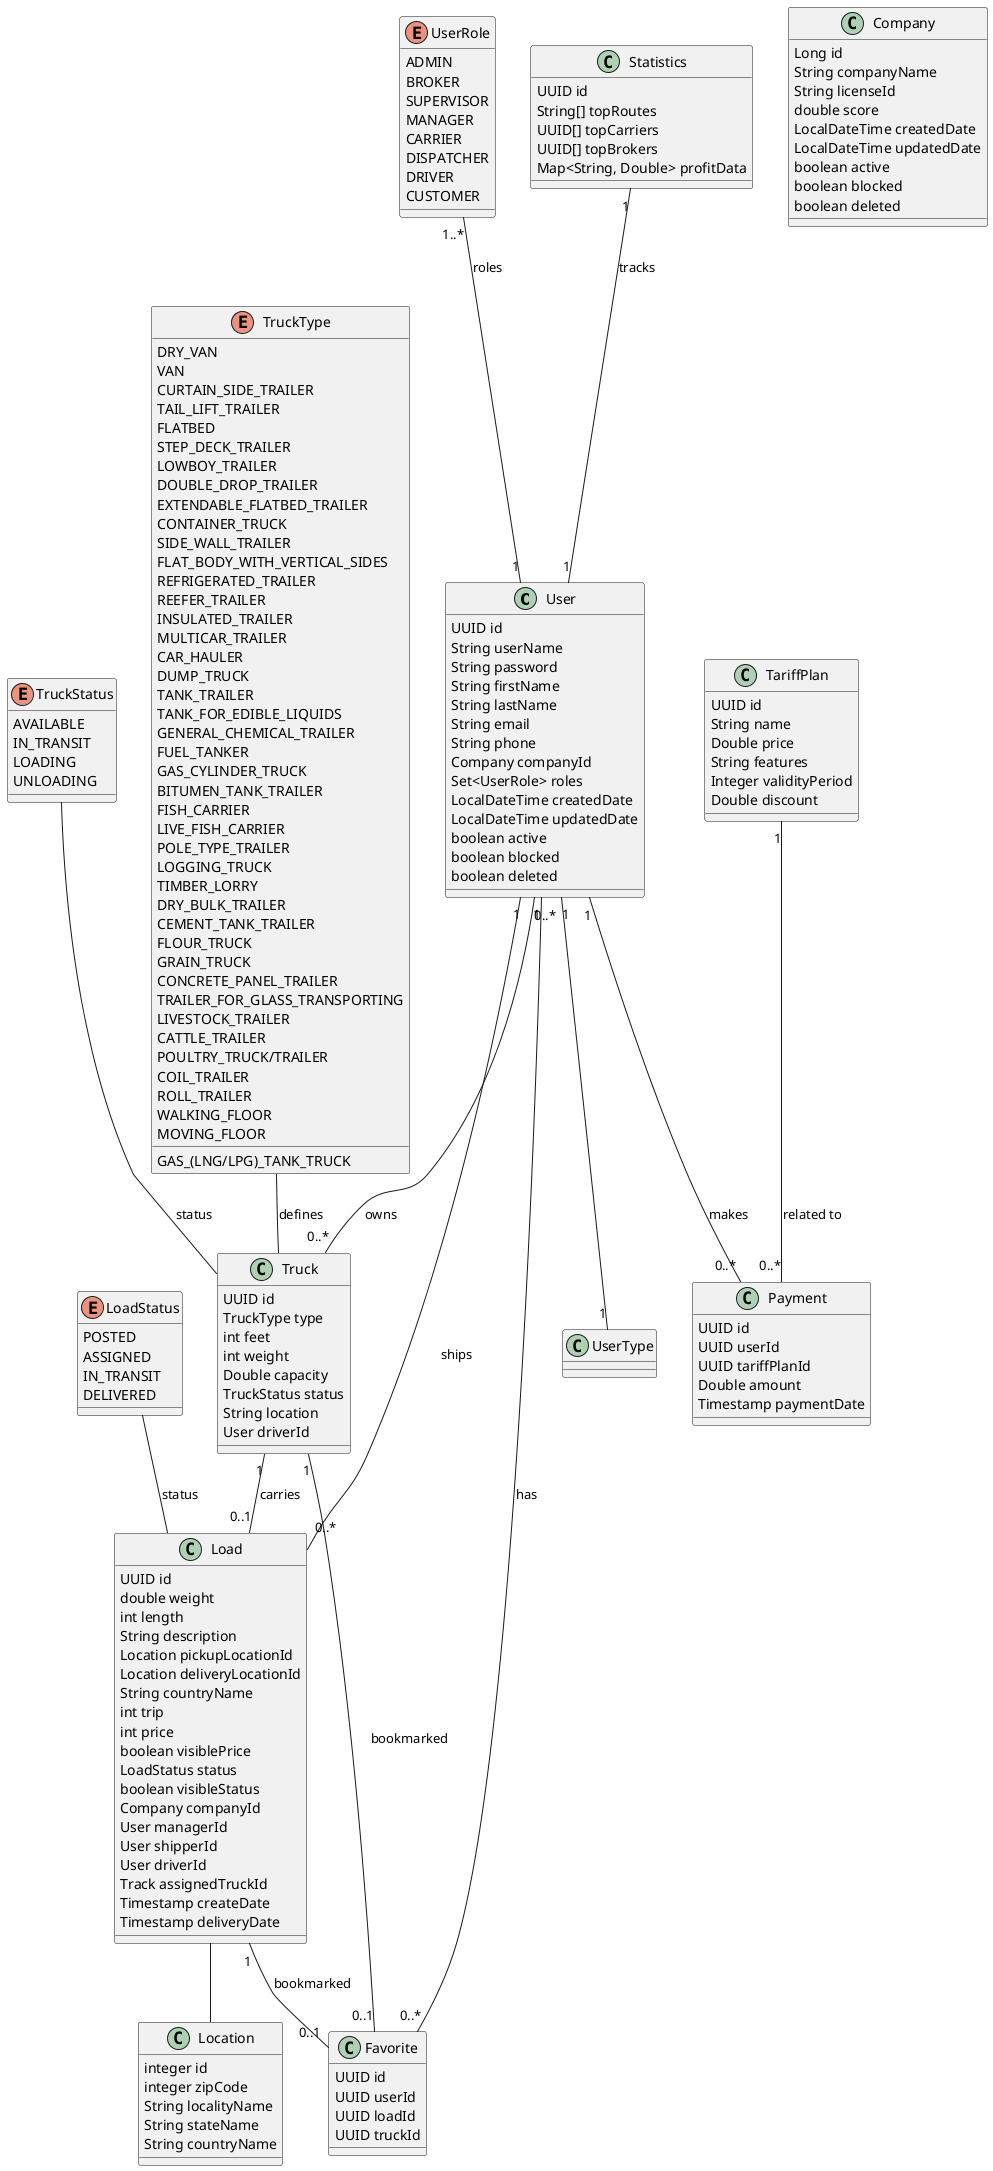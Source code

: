 @startuml

class User {
    UUID id
    String userName
    String password
    String firstName
    String lastName
    String email
    String phone
    Company companyId
    Set<UserRole> roles
    LocalDateTime createdDate
    LocalDateTime updatedDate
    boolean active
    boolean blocked
    boolean deleted
}

class Company {
    Long id
    String companyName
    String licenseId
    double score
    LocalDateTime createdDate
    LocalDateTime updatedDate
    boolean active
    boolean blocked
    boolean deleted
}

enum UserRole {
    ADMIN
    BROKER
    SUPERVISOR
    MANAGER
    CARRIER
    DISPATCHER
    DRIVER
    CUSTOMER
}

class Truck {
    UUID id
    TruckType type
    int feet
    int weight
    Double capacity
    TruckStatus status
    String location
    User driverId
}

class Load {
    UUID id
    double weight
    int length
    String description
    Location pickupLocationId
    Location deliveryLocationId
    String countryName
    int trip
    int price
    boolean visiblePrice
    LoadStatus status
    boolean visibleStatus
    Company companyId
    User managerId
    User shipperId
    User driverId
    Track assignedTruckId
    Timestamp createDate
    Timestamp deliveryDate
}

class Location {
    integer id
    integer zipCode
    String localityName
    String stateName
    String countryName
}

class TariffPlan {
    UUID id
    String name
    Double price
    String features
    Integer validityPeriod
    Double discount
}

class Payment {
    UUID id
    UUID userId
    UUID tariffPlanId
    Double amount
    Timestamp paymentDate
}

class Favorite {
    UUID id
    UUID userId
    UUID loadId
    UUID truckId
}

class Statistics {
    UUID id
    String[] topRoutes
    UUID[] topCarriers
    UUID[] topBrokers
    Map<String, Double> profitData
}

enum TruckStatus {
    AVAILABLE
    IN_TRANSIT
    LOADING
    UNLOADING
}

enum LoadStatus {
    POSTED
    ASSIGNED
    IN_TRANSIT
    DELIVERED
}

enum TruckType {
    DRY_VAN
    VAN
    CURTAIN_SIDE_TRAILER
    TAIL_LIFT_TRAILER
    FLATBED
    STEP_DECK_TRAILER
    LOWBOY_TRAILER
    DOUBLE_DROP_TRAILER
    EXTENDABLE_FLATBED_TRAILER
    CONTAINER_TRUCK
    SIDE_WALL_TRAILER
    FLAT_BODY_WITH_VERTICAL_SIDES
    REFRIGERATED_TRAILER
    REEFER_TRAILER
    INSULATED_TRAILER
    MULTICAR_TRAILER
    CAR_HAULER
    DUMP_TRUCK
    TANK_TRAILER
    TANK_FOR_EDIBLE_LIQUIDS
    GENERAL_CHEMICAL_TRAILER
    FUEL_TANKER
    GAS_(LNG/LPG)_TANK_TRUCK
    GAS_CYLINDER_TRUCK
    BITUMEN_TANK_TRAILER
    FISH_CARRIER
    LIVE_FISH_CARRIER
    POLE_TYPE_TRAILER
    LOGGING_TRUCK
    TIMBER_LORRY
    DRY_BULK_TRAILER
    CEMENT_TANK_TRAILER
    FLOUR_TRUCK
    GRAIN_TRUCK
    CONCRETE_PANEL_TRAILER
    TRAILER_FOR_GLASS_TRANSPORTING
    LIVESTOCK_TRAILER
    CATTLE_TRAILER
    POULTRY_TRUCK/TRAILER
    COIL_TRAILER
    ROLL_TRAILER
    WALKING_FLOOR
    MOVING_FLOOR
}

User "0..*" -- "0..*" Truck : owns
User "1" -- "0..*" Load : ships
User "1" -- "1" UserType
Truck "1" -- "0..1" Load : carries
User "1" -- "0..*" Payment : makes
TariffPlan "1" -- "0..*" Payment : related to
User "1" -- "0..*" Favorite : has
Load "1" -- "0..1" Favorite : bookmarked
Load  -- Location
Truck "1" -- "0..1" Favorite : bookmarked
Statistics "1" -- "1" User : tracks

TruckType -- Truck : defines
LoadStatus -- Load : status
TruckStatus -- Truck : status
UserRole "1..*" -- "1" User : roles

@enduml
